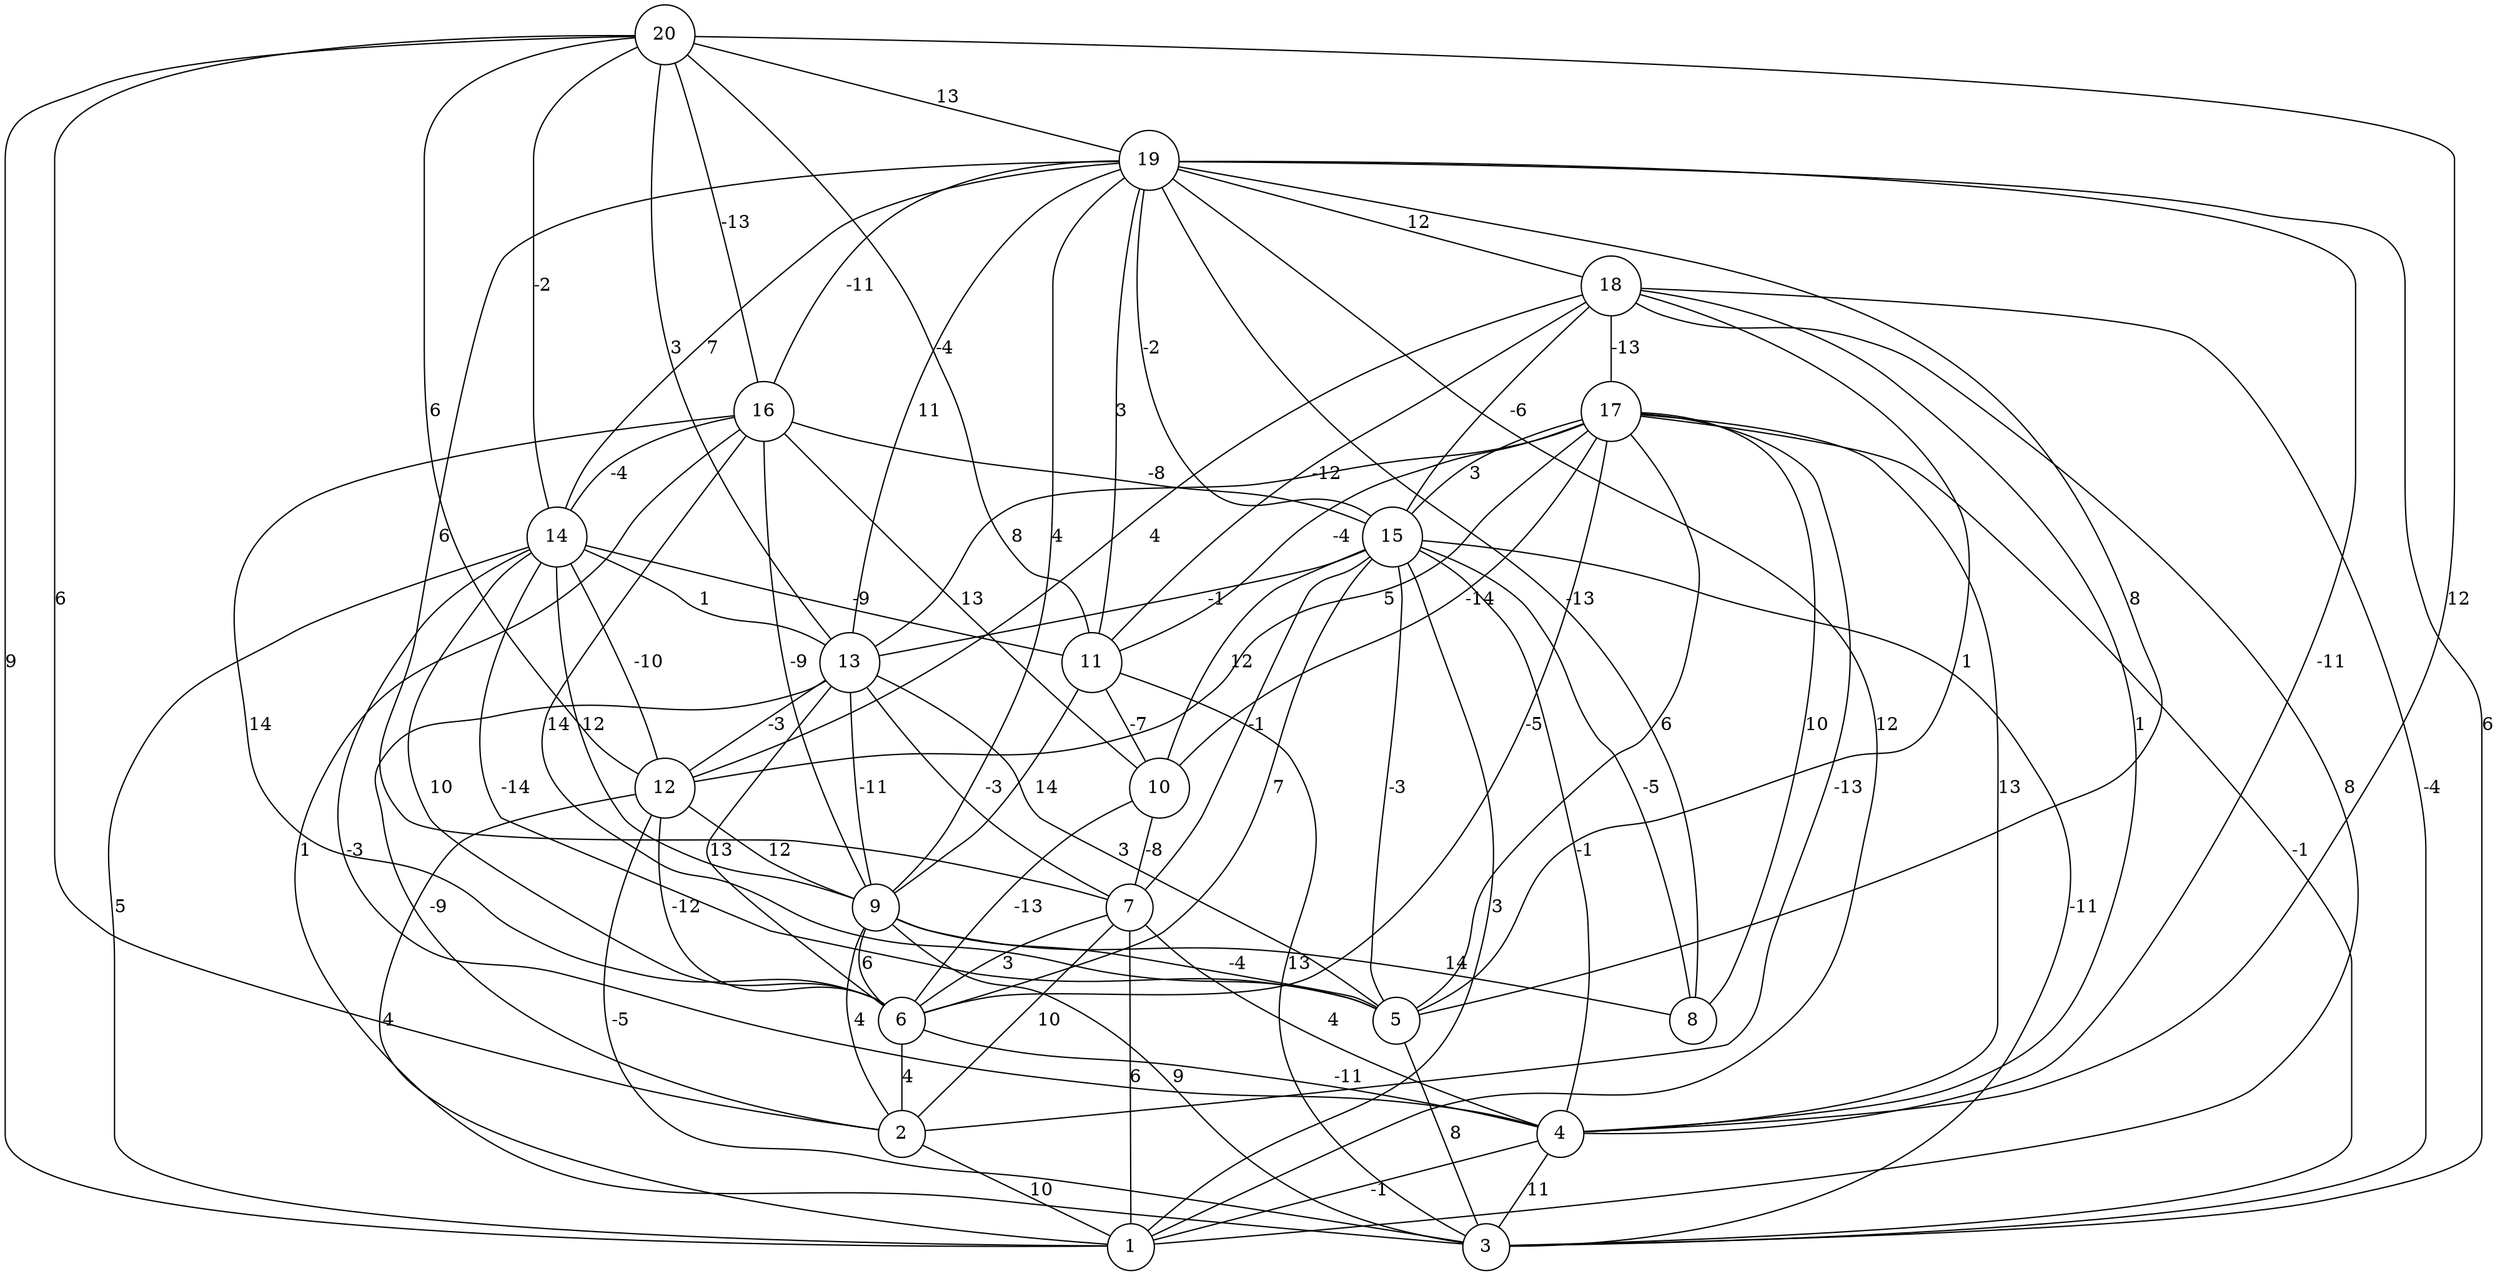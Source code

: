 graph { 
	 fontname="Helvetica,Arial,sans-serif" 
	 node [shape = circle]; 
	 20 -- 1 [label = "9"];
	 20 -- 2 [label = "6"];
	 20 -- 4 [label = "12"];
	 20 -- 11 [label = "-4"];
	 20 -- 12 [label = "6"];
	 20 -- 13 [label = "3"];
	 20 -- 14 [label = "-2"];
	 20 -- 16 [label = "-13"];
	 20 -- 19 [label = "13"];
	 19 -- 1 [label = "12"];
	 19 -- 3 [label = "6"];
	 19 -- 4 [label = "-11"];
	 19 -- 5 [label = "8"];
	 19 -- 7 [label = "6"];
	 19 -- 8 [label = "-13"];
	 19 -- 9 [label = "4"];
	 19 -- 11 [label = "3"];
	 19 -- 13 [label = "11"];
	 19 -- 14 [label = "7"];
	 19 -- 15 [label = "-2"];
	 19 -- 16 [label = "-11"];
	 19 -- 18 [label = "12"];
	 18 -- 1 [label = "8"];
	 18 -- 3 [label = "-4"];
	 18 -- 4 [label = "1"];
	 18 -- 5 [label = "1"];
	 18 -- 11 [label = "-12"];
	 18 -- 12 [label = "4"];
	 18 -- 15 [label = "-6"];
	 18 -- 17 [label = "-13"];
	 17 -- 2 [label = "-13"];
	 17 -- 3 [label = "-1"];
	 17 -- 4 [label = "13"];
	 17 -- 5 [label = "6"];
	 17 -- 6 [label = "-5"];
	 17 -- 8 [label = "10"];
	 17 -- 10 [label = "-14"];
	 17 -- 11 [label = "-4"];
	 17 -- 12 [label = "5"];
	 17 -- 13 [label = "8"];
	 17 -- 15 [label = "3"];
	 16 -- 3 [label = "1"];
	 16 -- 5 [label = "14"];
	 16 -- 6 [label = "14"];
	 16 -- 9 [label = "-9"];
	 16 -- 10 [label = "13"];
	 16 -- 14 [label = "-4"];
	 16 -- 15 [label = "-8"];
	 15 -- 1 [label = "3"];
	 15 -- 3 [label = "-11"];
	 15 -- 4 [label = "-1"];
	 15 -- 5 [label = "-3"];
	 15 -- 6 [label = "7"];
	 15 -- 7 [label = "-1"];
	 15 -- 8 [label = "-5"];
	 15 -- 10 [label = "12"];
	 15 -- 13 [label = "-1"];
	 14 -- 1 [label = "5"];
	 14 -- 4 [label = "-3"];
	 14 -- 5 [label = "-14"];
	 14 -- 6 [label = "10"];
	 14 -- 9 [label = "12"];
	 14 -- 11 [label = "-9"];
	 14 -- 12 [label = "-10"];
	 14 -- 13 [label = "1"];
	 13 -- 2 [label = "-9"];
	 13 -- 5 [label = "3"];
	 13 -- 6 [label = "13"];
	 13 -- 7 [label = "-3"];
	 13 -- 9 [label = "-11"];
	 13 -- 12 [label = "-3"];
	 12 -- 1 [label = "4"];
	 12 -- 3 [label = "-5"];
	 12 -- 6 [label = "-12"];
	 12 -- 9 [label = "12"];
	 11 -- 3 [label = "13"];
	 11 -- 9 [label = "14"];
	 11 -- 10 [label = "-7"];
	 10 -- 6 [label = "-13"];
	 10 -- 7 [label = "-8"];
	 9 -- 2 [label = "4"];
	 9 -- 3 [label = "9"];
	 9 -- 5 [label = "-4"];
	 9 -- 6 [label = "6"];
	 9 -- 8 [label = "14"];
	 7 -- 1 [label = "6"];
	 7 -- 2 [label = "10"];
	 7 -- 4 [label = "4"];
	 7 -- 6 [label = "3"];
	 6 -- 2 [label = "4"];
	 6 -- 4 [label = "-11"];
	 5 -- 3 [label = "8"];
	 4 -- 1 [label = "-1"];
	 4 -- 3 [label = "11"];
	 2 -- 1 [label = "10"];
	 1;
	 2;
	 3;
	 4;
	 5;
	 6;
	 7;
	 8;
	 9;
	 10;
	 11;
	 12;
	 13;
	 14;
	 15;
	 16;
	 17;
	 18;
	 19;
	 20;
}
